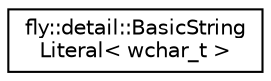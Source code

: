 digraph "Graphical Class Hierarchy"
{
 // LATEX_PDF_SIZE
  edge [fontname="Helvetica",fontsize="10",labelfontname="Helvetica",labelfontsize="10"];
  node [fontname="Helvetica",fontsize="10",shape=record];
  rankdir="LR";
  Node0 [label="fly::detail::BasicString\lLiteral\< wchar_t \>",height=0.2,width=0.4,color="black", fillcolor="white", style="filled",URL="$structfly_1_1detail_1_1_basic_string_literal_3_01wchar__t_01_4.html",tooltip=" "];
}
